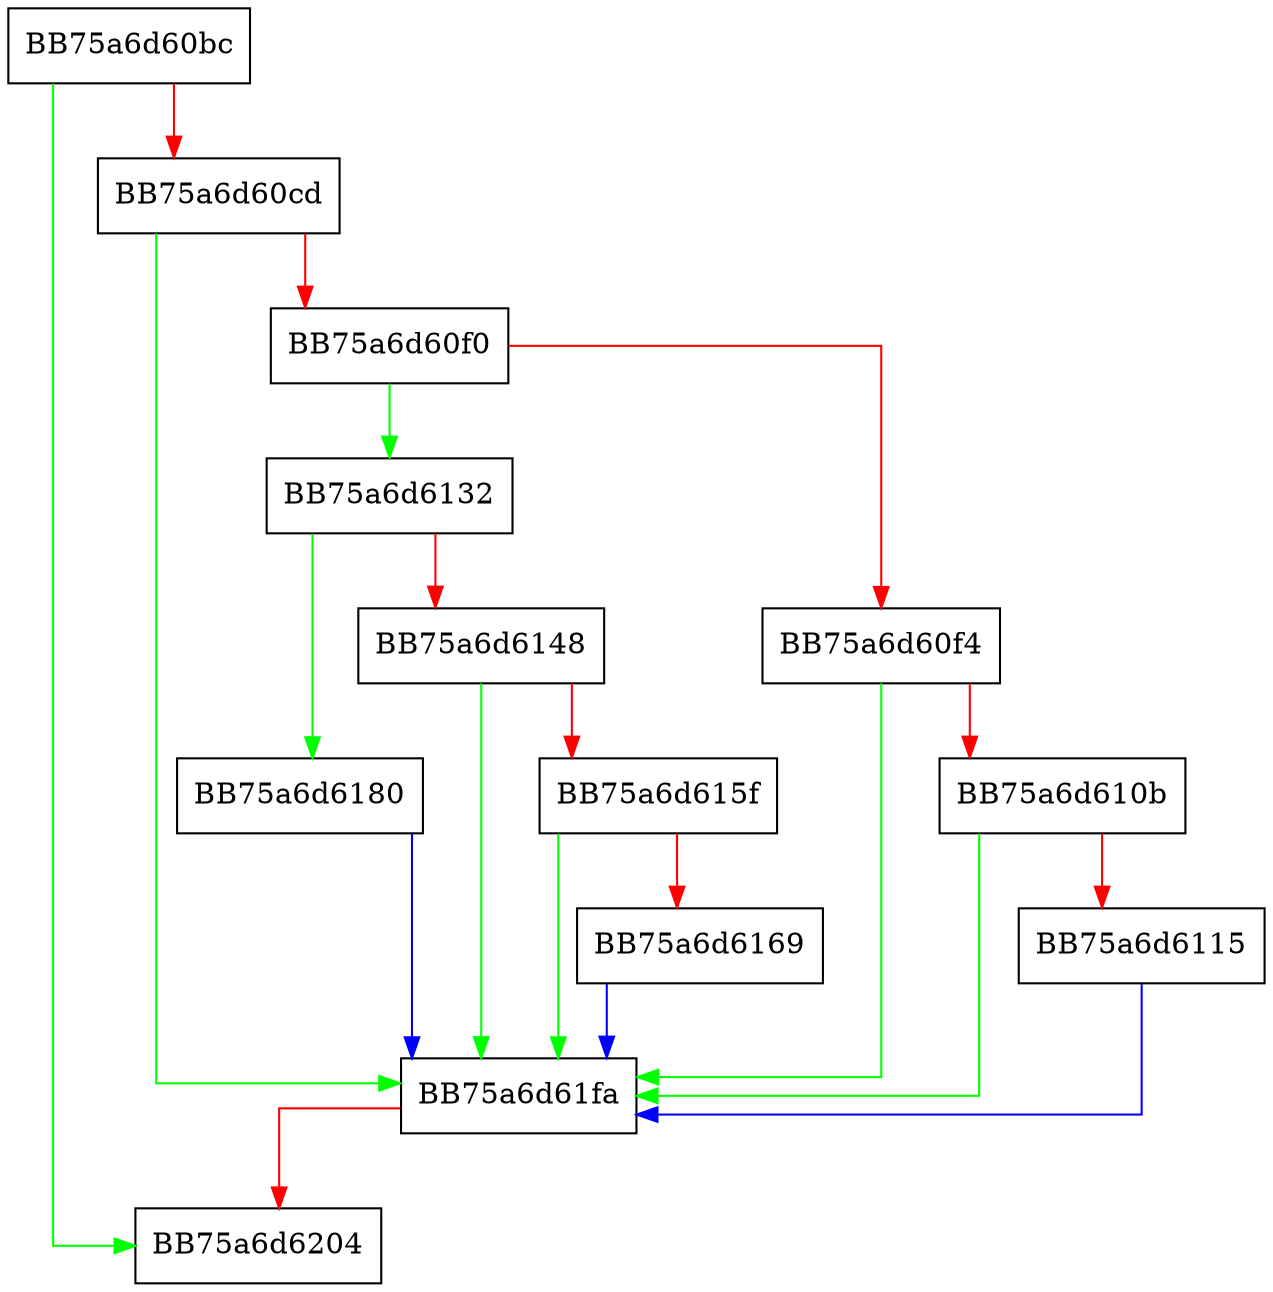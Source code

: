 digraph FpLoadDynSignatureRevisionsFromMetaStoreIfNeeded {
  node [shape="box"];
  graph [splines=ortho];
  BB75a6d60bc -> BB75a6d6204 [color="green"];
  BB75a6d60bc -> BB75a6d60cd [color="red"];
  BB75a6d60cd -> BB75a6d61fa [color="green"];
  BB75a6d60cd -> BB75a6d60f0 [color="red"];
  BB75a6d60f0 -> BB75a6d6132 [color="green"];
  BB75a6d60f0 -> BB75a6d60f4 [color="red"];
  BB75a6d60f4 -> BB75a6d61fa [color="green"];
  BB75a6d60f4 -> BB75a6d610b [color="red"];
  BB75a6d610b -> BB75a6d61fa [color="green"];
  BB75a6d610b -> BB75a6d6115 [color="red"];
  BB75a6d6115 -> BB75a6d61fa [color="blue"];
  BB75a6d6132 -> BB75a6d6180 [color="green"];
  BB75a6d6132 -> BB75a6d6148 [color="red"];
  BB75a6d6148 -> BB75a6d61fa [color="green"];
  BB75a6d6148 -> BB75a6d615f [color="red"];
  BB75a6d615f -> BB75a6d61fa [color="green"];
  BB75a6d615f -> BB75a6d6169 [color="red"];
  BB75a6d6169 -> BB75a6d61fa [color="blue"];
  BB75a6d6180 -> BB75a6d61fa [color="blue"];
  BB75a6d61fa -> BB75a6d6204 [color="red"];
}